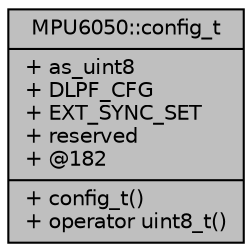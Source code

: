 digraph "MPU6050::config_t"
{
  edge [fontname="Helvetica",fontsize="10",labelfontname="Helvetica",labelfontsize="10"];
  node [fontname="Helvetica",fontsize="10",shape=record];
  Node1 [label="{MPU6050::config_t\n|+ as_uint8\l+ DLPF_CFG\l+ EXT_SYNC_SET\l+ reserved\l+ @182\l|+ config_t()\l+ operator uint8_t()\l}",height=0.2,width=0.4,color="black", fillcolor="grey75", style="filled", fontcolor="black"];
}
